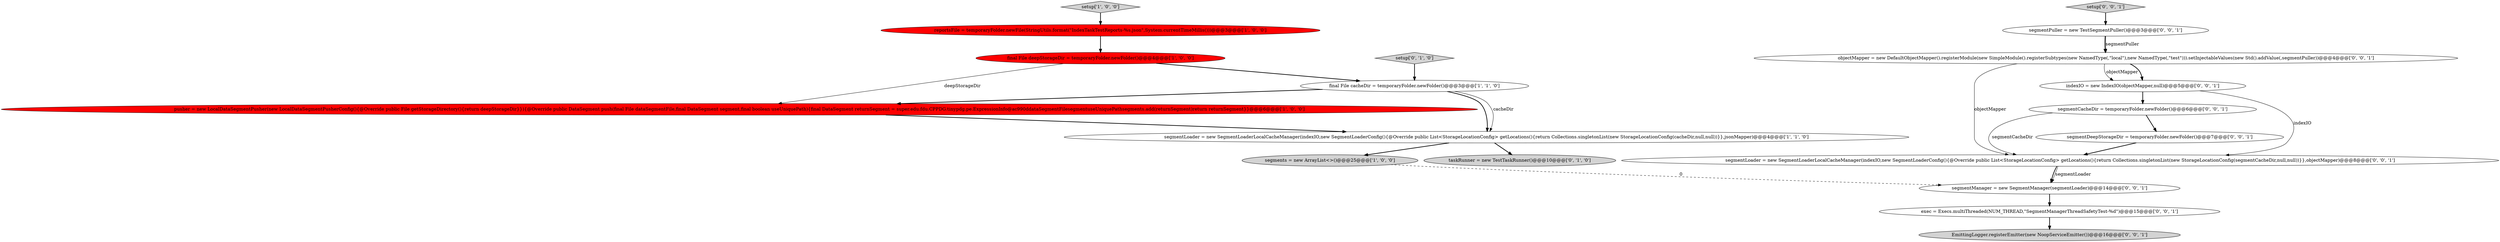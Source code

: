 digraph {
7 [style = filled, label = "setup['0', '1', '0']", fillcolor = lightgray, shape = diamond image = "AAA0AAABBB2BBB"];
18 [style = filled, label = "segmentDeepStorageDir = temporaryFolder.newFolder()@@@7@@@['0', '0', '1']", fillcolor = white, shape = ellipse image = "AAA0AAABBB3BBB"];
12 [style = filled, label = "segmentPuller = new TestSegmentPuller()@@@3@@@['0', '0', '1']", fillcolor = white, shape = ellipse image = "AAA0AAABBB3BBB"];
15 [style = filled, label = "EmittingLogger.registerEmitter(new NoopServiceEmitter())@@@16@@@['0', '0', '1']", fillcolor = lightgray, shape = ellipse image = "AAA0AAABBB3BBB"];
17 [style = filled, label = "setup['0', '0', '1']", fillcolor = lightgray, shape = diamond image = "AAA0AAABBB3BBB"];
10 [style = filled, label = "segmentCacheDir = temporaryFolder.newFolder()@@@6@@@['0', '0', '1']", fillcolor = white, shape = ellipse image = "AAA0AAABBB3BBB"];
11 [style = filled, label = "segmentManager = new SegmentManager(segmentLoader)@@@14@@@['0', '0', '1']", fillcolor = white, shape = ellipse image = "AAA0AAABBB3BBB"];
4 [style = filled, label = "reportsFile = temporaryFolder.newFile(StringUtils.format(\"IndexTaskTestReports-%s.json\",System.currentTimeMillis()))@@@3@@@['1', '0', '0']", fillcolor = red, shape = ellipse image = "AAA1AAABBB1BBB"];
0 [style = filled, label = "setup['1', '0', '0']", fillcolor = lightgray, shape = diamond image = "AAA0AAABBB1BBB"];
3 [style = filled, label = "segments = new ArrayList<>()@@@25@@@['1', '0', '0']", fillcolor = lightgray, shape = ellipse image = "AAA0AAABBB1BBB"];
14 [style = filled, label = "segmentLoader = new SegmentLoaderLocalCacheManager(indexIO,new SegmentLoaderConfig(){@Override public List<StorageLocationConfig> getLocations(){return Collections.singletonList(new StorageLocationConfig(segmentCacheDir,null,null))}},objectMapper)@@@8@@@['0', '0', '1']", fillcolor = white, shape = ellipse image = "AAA0AAABBB3BBB"];
16 [style = filled, label = "indexIO = new IndexIO(objectMapper,null)@@@5@@@['0', '0', '1']", fillcolor = white, shape = ellipse image = "AAA0AAABBB3BBB"];
2 [style = filled, label = "segmentLoader = new SegmentLoaderLocalCacheManager(indexIO,new SegmentLoaderConfig(){@Override public List<StorageLocationConfig> getLocations(){return Collections.singletonList(new StorageLocationConfig(cacheDir,null,null))}},jsonMapper)@@@4@@@['1', '1', '0']", fillcolor = white, shape = ellipse image = "AAA0AAABBB1BBB"];
6 [style = filled, label = "pusher = new LocalDataSegmentPusher(new LocalDataSegmentPusherConfig(){@Override public File getStorageDirectory(){return deepStorageDir}}){@Override public DataSegment push(final File dataSegmentFile,final DataSegment segment,final boolean useUniquePath){final DataSegment returnSegment = super.edu.fdu.CPPDG.tinypdg.pe.ExpressionInfo@ac990ddataSegmentFilesegmentuseUniquePathsegments.add(returnSegment)return returnSegment}}@@@6@@@['1', '0', '0']", fillcolor = red, shape = ellipse image = "AAA1AAABBB1BBB"];
1 [style = filled, label = "final File deepStorageDir = temporaryFolder.newFolder()@@@4@@@['1', '0', '0']", fillcolor = red, shape = ellipse image = "AAA1AAABBB1BBB"];
8 [style = filled, label = "taskRunner = new TestTaskRunner()@@@10@@@['0', '1', '0']", fillcolor = lightgray, shape = ellipse image = "AAA0AAABBB2BBB"];
13 [style = filled, label = "objectMapper = new DefaultObjectMapper().registerModule(new SimpleModule().registerSubtypes(new NamedType(,\"local\"),new NamedType(,\"test\"))).setInjectableValues(new Std().addValue(,segmentPuller))@@@4@@@['0', '0', '1']", fillcolor = white, shape = ellipse image = "AAA0AAABBB3BBB"];
5 [style = filled, label = "final File cacheDir = temporaryFolder.newFolder()@@@3@@@['1', '1', '0']", fillcolor = white, shape = ellipse image = "AAA0AAABBB1BBB"];
9 [style = filled, label = "exec = Execs.multiThreaded(NUM_THREAD,\"SegmentManagerThreadSafetyTest-%d\")@@@15@@@['0', '0', '1']", fillcolor = white, shape = ellipse image = "AAA0AAABBB3BBB"];
1->5 [style = bold, label=""];
10->18 [style = bold, label=""];
16->10 [style = bold, label=""];
2->3 [style = bold, label=""];
14->11 [style = solid, label="segmentLoader"];
13->16 [style = solid, label="objectMapper"];
11->9 [style = bold, label=""];
1->6 [style = solid, label="deepStorageDir"];
13->16 [style = bold, label=""];
6->2 [style = bold, label=""];
12->13 [style = bold, label=""];
5->2 [style = bold, label=""];
7->5 [style = bold, label=""];
17->12 [style = bold, label=""];
5->6 [style = bold, label=""];
0->4 [style = bold, label=""];
9->15 [style = bold, label=""];
10->14 [style = solid, label="segmentCacheDir"];
4->1 [style = bold, label=""];
16->14 [style = solid, label="indexIO"];
14->11 [style = bold, label=""];
18->14 [style = bold, label=""];
3->11 [style = dashed, label="0"];
5->2 [style = solid, label="cacheDir"];
2->8 [style = bold, label=""];
12->13 [style = solid, label="segmentPuller"];
13->14 [style = solid, label="objectMapper"];
}
